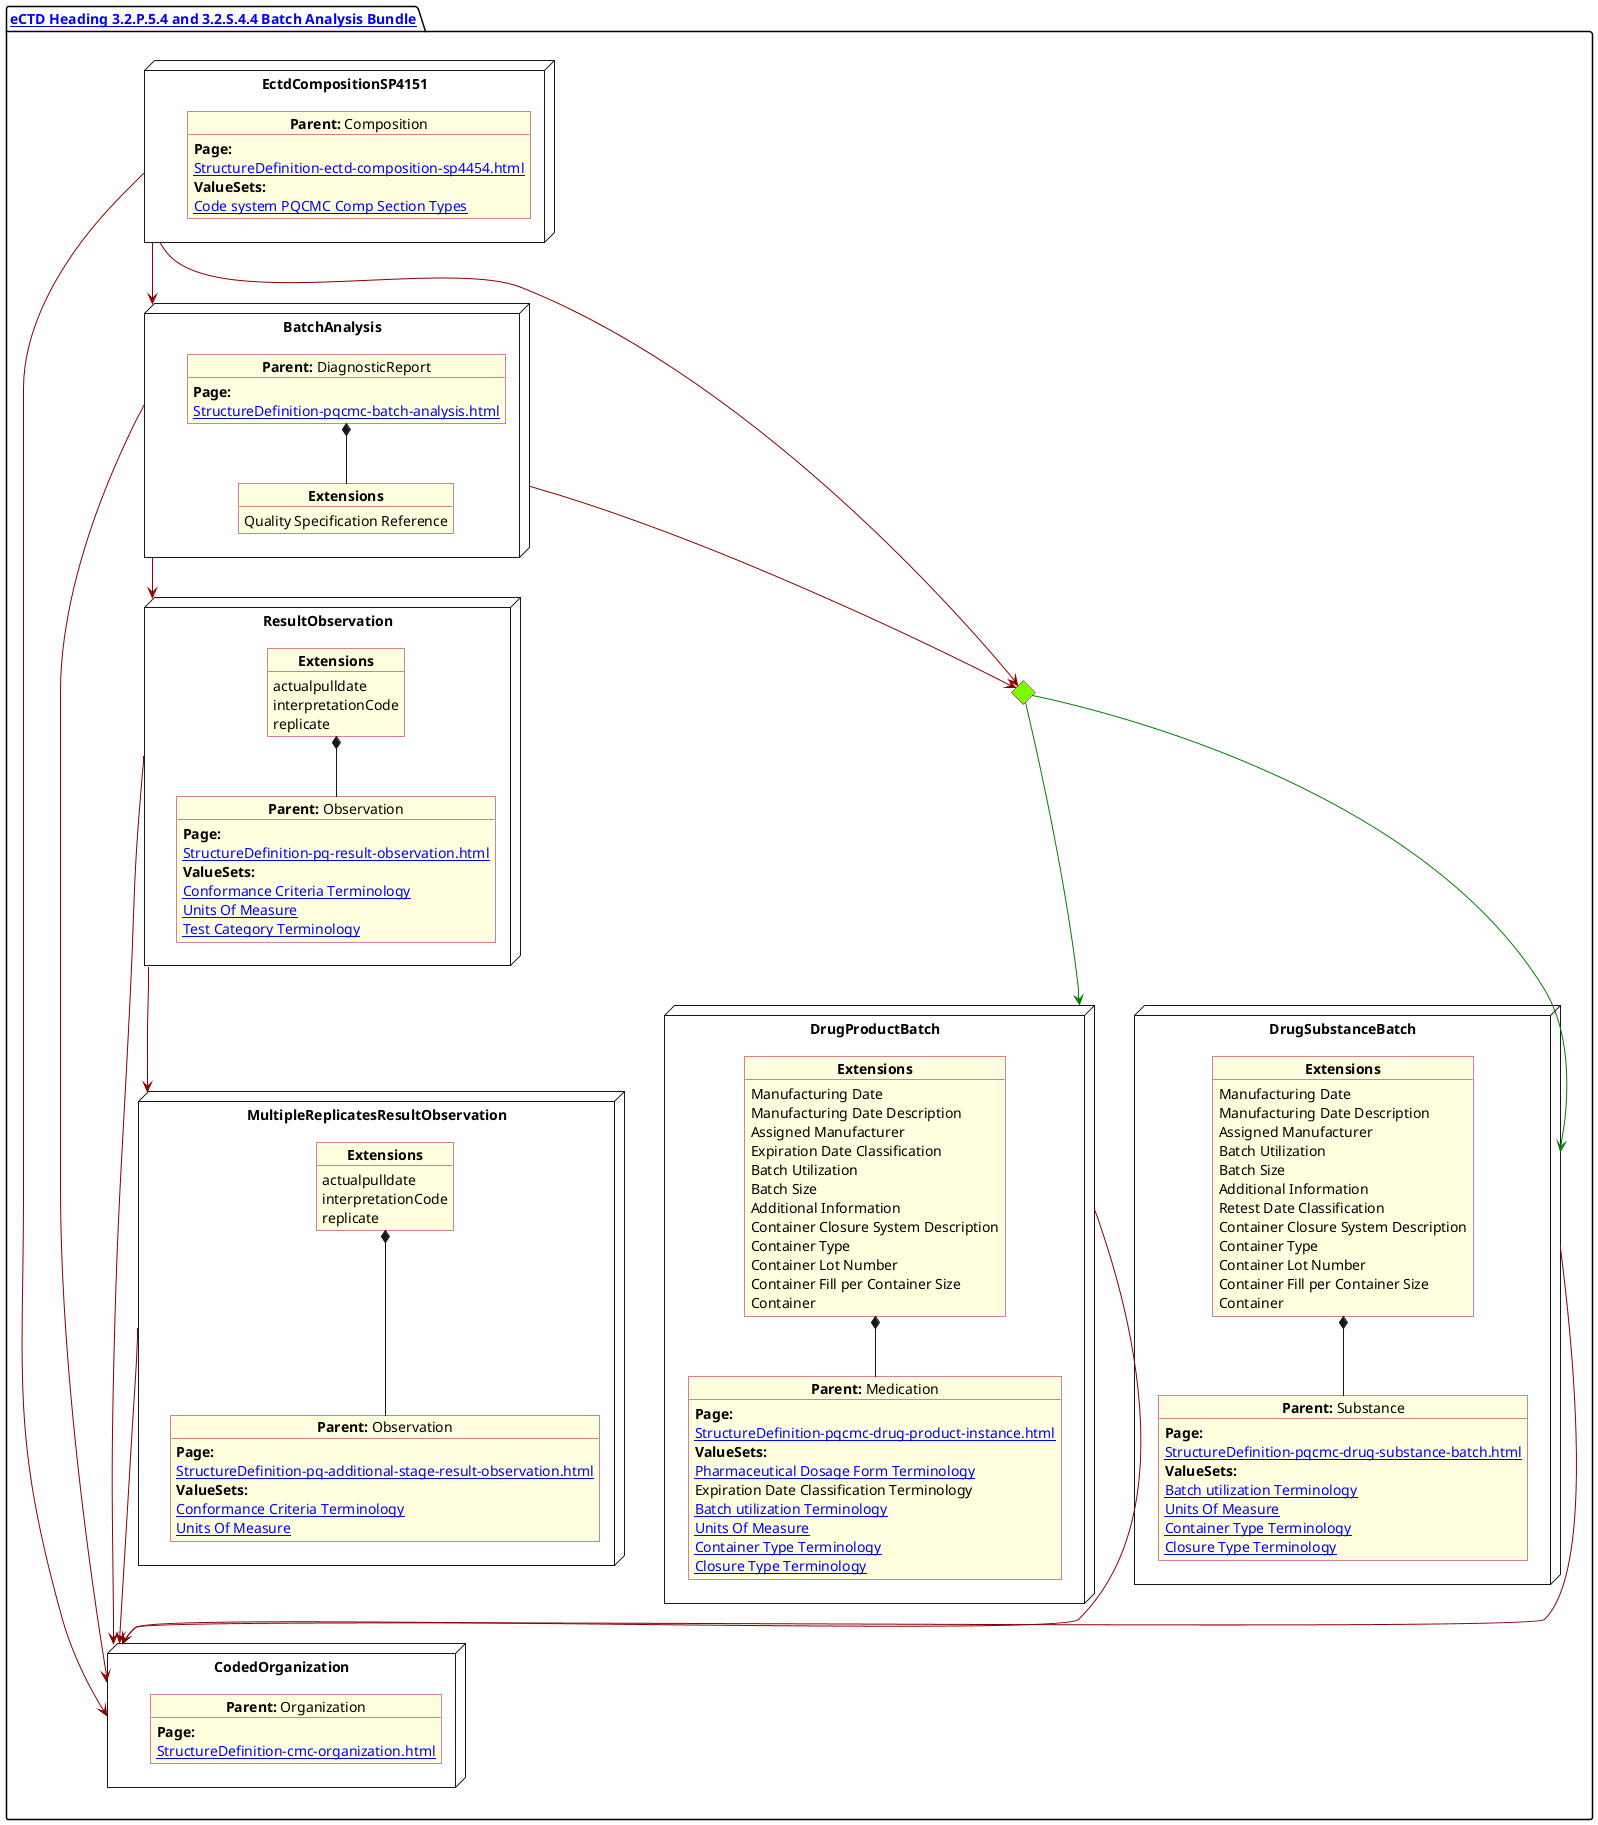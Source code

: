 @startuml BatchAnalysis
allowmixing
'Mixed model of use case and object
skinparam svgDimensionStyle true
skinparam ObjectBackgroundColor LightYellow
skinparam ObjectBorderColor #A80036
skinparam activityDiamondBorderColor #A80036
skinparam activityDiamondBackgroundColor lawnGreen
skinparam ClassBorderThickness 4

package "[[StructureDefinition-cmc-ectd-document-sp4454.html eCTD Heading 3.2.P.5.4 and 3.2.S.4.4 Batch Analysis Bundle]]" as NODES {




  node "DrugProductBatch" as NN {

    object "**Parent:** Medication" as obj3 {
      **Page:**
      [[StructureDefinition-pqcmc-drug-product-instance.html]]
      **ValueSets:**
      [[ValueSet-spl-pharmaceutical-dosage-form-terminology.html Pharmaceutical Dosage Form Terminology]]
      Expiration Date Classification Terminology
      [[ValueSet-pqcmc-batch-utilization-terminology.html Batch utilization Terminology]]
      [[ValueSet-pqcmc-units-of-measure.html Units Of Measure]]
      [[ValueSet-pqcmc-container-type-terminology.html Container Type Terminology]]
      [[ValueSet-pqcmc-closure-type-terminology.html Closure Type Terminology]]

    }

    object "**Extensions**" as objExsBatch  {
      Manufacturing Date
      Manufacturing Date Description
      Assigned Manufacturer
      Expiration Date Classification
      Batch Utilization
      Batch Size
      Additional Information
      Container Closure System Description
      Container Type
      Container Lot Number
      Container Fill per Container Size
      Container
    }
    objExsBatch *-- obj3
  }
  node "BatchAnalysis" as N2 {


    object "**Parent:** DiagnosticReport" as obj2 {
      **Page:**
      [[StructureDefinition-pqcmc-batch-analysis.html]]
    }
    object "**Extensions**" as objQSEx {
      Quality Specification Reference

    }
    obj2 *-- objQSEx
  }
  node "CodedOrganization" as NSO {

    object "**Parent:** Organization" as objAu {
      **Page:**
      [[StructureDefinition-cmc-organization.html]]
      
    }
  }
  diamond CH

  node "DrugSubstanceBatch" as NNS {

    object "**Parent:** Substance" as obj4 {
      **Page:**
      [[StructureDefinition-pqcmc-drug-substance-batch.html]]
      **ValueSets:**
      [[ValueSet-pqcmc-batch-utilization-terminology.html Batch utilization Terminology]]
      [[ValueSet-pqcmc-units-of-measure.html Units Of Measure]]
      [[ValueSet-pqcmc-container-type-terminology.html Container Type Terminology]]
      [[ValueSet-pqcmc-closure-type-terminology.html Closure Type Terminology]]
    }
    object "**Extensions**" as objExs2 {
      Manufacturing Date
      Manufacturing Date Description
      Assigned Manufacturer
      Batch Utilization
      Batch Size
      Additional Information
      Retest Date Classification
      Container Closure System Description
      Container Type
      Container Lot Number
      Container Fill per Container Size
      Container
    }

    objExs2 *-- obj4
  }

  node "ResultObservation" as NNOBS {

    object "**Parent:** Observation" as observ3 {
      **Page:**
      [[StructureDefinition-pq-result-observation.html]]
      **ValueSets:**
      [[ValueSet-pqcmc-conformance-to-criteria-terminology.html Conformance Criteria Terminology]]
      [[ValueSet-pqcmc-units-of-measure.html Units Of Measure]]
      [[ValueSet-pqcmc-test-category-terminology.html Test Category Terminology]]
    }
    object "**Extensions**" as objExsObserv  {
      actualpulldate
      interpretationCode
      replicate
    }
    objExsObserv *-- observ3
  }

  node "MultipleReplicatesResultObservation" as NNstage {

    object "**Parent:** Observation" as observS {
      **Page:**
      [[StructureDefinition-pq-additional-stage-result-observation.html]]
      **ValueSets:**
      [[ValueSet-pqcmc-conformance-to-criteria-terminology.html Conformance Criteria Terminology]]
      [[ValueSet-pqcmc-units-of-measure.html Units Of Measure]]
    }
    object "**Extensions**" as objExsStageObs  {
      actualpulldate
      interpretationCode
      replicate
    }

    objExsStageObs *-- observS
  }

  node "EctdCompositionSP4151" as N1 {

    object "**Parent:** Composition" as obj1 {
      **Page:**
      [[StructureDefinition-ectd-composition-sp4454.html]]
      **ValueSets:**
      [[ValueSet-cmc-comp-section-types-vs.html Code system PQCMC Comp Section Types]]
    }
  }


  N1 -[#darkred]--> CH
  N1 -[#darkred]--> N2
  N1 -[#darkred]--> NSO
  CH -[#green]--> NNS
  CH -[#green]--> NN
  NNS -[#darkred]--> NSO
  NN -[#darkred]--> NSO
  N2 -[#darkred]--> CH
  N2 -[#darkred]--> NSO
  N2 -[#darkred]-> NNOBS
  NNOBS -[#darkred]--> NSO
  NNOBS -[#darkred]--> NNstage
  NNstage -[#darkred]--> NSO
}
@enduml
